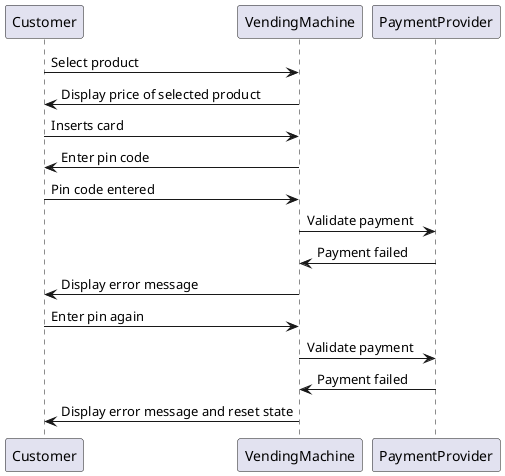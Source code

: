 @startuml
Customer -> VendingMachine: Select product
VendingMachine -> Customer: Display price of selected product
Customer -> VendingMachine: Inserts card
VendingMachine -> Customer: Enter pin code
Customer -> VendingMachine: Pin code entered
VendingMachine -> PaymentProvider: Validate payment
PaymentProvider -> VendingMachine: Payment failed
VendingMachine -> Customer: Display error message
Customer -> VendingMachine: Enter pin again
VendingMachine -> PaymentProvider: Validate payment
PaymentProvider -> VendingMachine: Payment failed
VendingMachine -> Customer: Display error message and reset state
@enduml